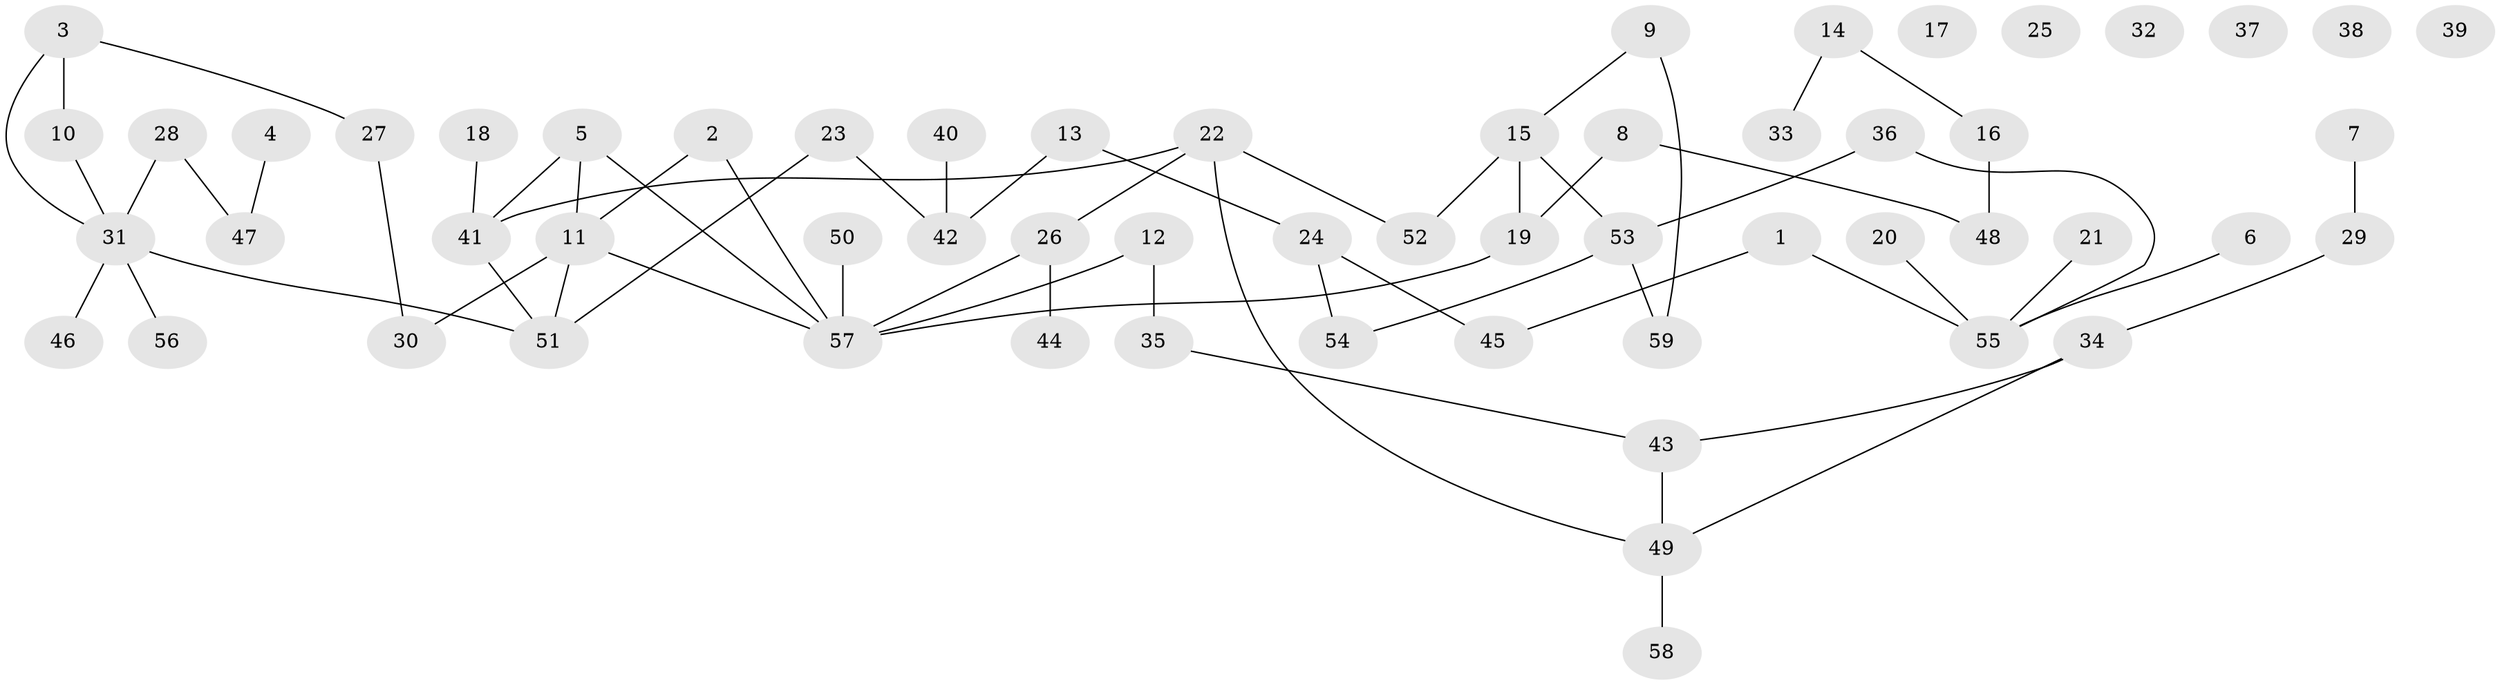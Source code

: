// Generated by graph-tools (version 1.1) at 2025/49/03/09/25 03:49:05]
// undirected, 59 vertices, 64 edges
graph export_dot {
graph [start="1"]
  node [color=gray90,style=filled];
  1;
  2;
  3;
  4;
  5;
  6;
  7;
  8;
  9;
  10;
  11;
  12;
  13;
  14;
  15;
  16;
  17;
  18;
  19;
  20;
  21;
  22;
  23;
  24;
  25;
  26;
  27;
  28;
  29;
  30;
  31;
  32;
  33;
  34;
  35;
  36;
  37;
  38;
  39;
  40;
  41;
  42;
  43;
  44;
  45;
  46;
  47;
  48;
  49;
  50;
  51;
  52;
  53;
  54;
  55;
  56;
  57;
  58;
  59;
  1 -- 45;
  1 -- 55;
  2 -- 11;
  2 -- 57;
  3 -- 10;
  3 -- 27;
  3 -- 31;
  4 -- 47;
  5 -- 11;
  5 -- 41;
  5 -- 57;
  6 -- 55;
  7 -- 29;
  8 -- 19;
  8 -- 48;
  9 -- 15;
  9 -- 59;
  10 -- 31;
  11 -- 30;
  11 -- 51;
  11 -- 57;
  12 -- 35;
  12 -- 57;
  13 -- 24;
  13 -- 42;
  14 -- 16;
  14 -- 33;
  15 -- 19;
  15 -- 52;
  15 -- 53;
  16 -- 48;
  18 -- 41;
  19 -- 57;
  20 -- 55;
  21 -- 55;
  22 -- 26;
  22 -- 41;
  22 -- 49;
  22 -- 52;
  23 -- 42;
  23 -- 51;
  24 -- 45;
  24 -- 54;
  26 -- 44;
  26 -- 57;
  27 -- 30;
  28 -- 31;
  28 -- 47;
  29 -- 34;
  31 -- 46;
  31 -- 51;
  31 -- 56;
  34 -- 43;
  34 -- 49;
  35 -- 43;
  36 -- 53;
  36 -- 55;
  40 -- 42;
  41 -- 51;
  43 -- 49;
  49 -- 58;
  50 -- 57;
  53 -- 54;
  53 -- 59;
}

